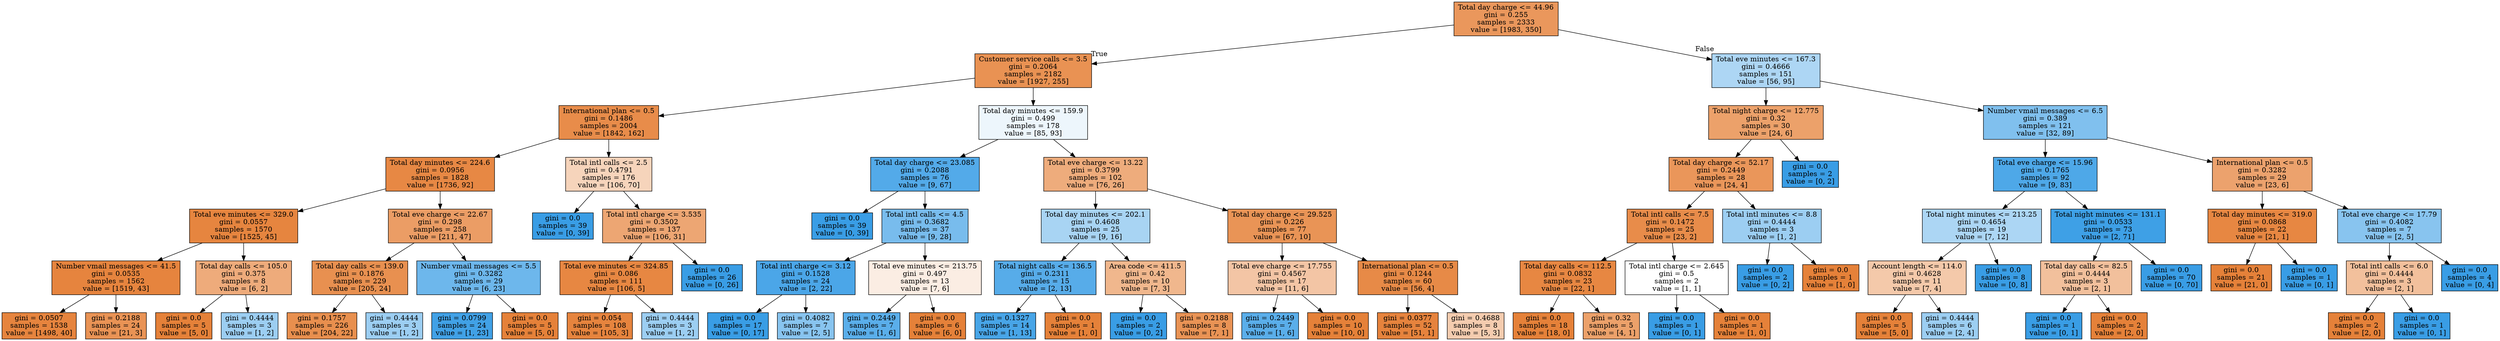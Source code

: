 digraph Tree {
node [shape=box, style="filled", color="black"] ;
0 [label="Total day charge <= 44.96\ngini = 0.255\nsamples = 2333\nvalue = [1983, 350]", fillcolor="#e58139d2"] ;
1 [label="Customer service calls <= 3.5\ngini = 0.2064\nsamples = 2182\nvalue = [1927, 255]", fillcolor="#e58139dd"] ;
0 -> 1 [labeldistance=2.5, labelangle=45, headlabel="True"] ;
2 [label="International plan <= 0.5\ngini = 0.1486\nsamples = 2004\nvalue = [1842, 162]", fillcolor="#e58139e9"] ;
1 -> 2 ;
3 [label="Total day minutes <= 224.6\ngini = 0.0956\nsamples = 1828\nvalue = [1736, 92]", fillcolor="#e58139f1"] ;
2 -> 3 ;
4 [label="Total eve minutes <= 329.0\ngini = 0.0557\nsamples = 1570\nvalue = [1525, 45]", fillcolor="#e58139f7"] ;
3 -> 4 ;
5 [label="Number vmail messages <= 41.5\ngini = 0.0535\nsamples = 1562\nvalue = [1519, 43]", fillcolor="#e58139f8"] ;
4 -> 5 ;
6 [label="gini = 0.0507\nsamples = 1538\nvalue = [1498, 40]", fillcolor="#e58139f8"] ;
5 -> 6 ;
7 [label="gini = 0.2188\nsamples = 24\nvalue = [21, 3]", fillcolor="#e58139db"] ;
5 -> 7 ;
8 [label="Total day calls <= 105.0\ngini = 0.375\nsamples = 8\nvalue = [6, 2]", fillcolor="#e58139aa"] ;
4 -> 8 ;
9 [label="gini = 0.0\nsamples = 5\nvalue = [5, 0]", fillcolor="#e58139ff"] ;
8 -> 9 ;
10 [label="gini = 0.4444\nsamples = 3\nvalue = [1, 2]", fillcolor="#399de57f"] ;
8 -> 10 ;
11 [label="Total eve charge <= 22.67\ngini = 0.298\nsamples = 258\nvalue = [211, 47]", fillcolor="#e58139c6"] ;
3 -> 11 ;
12 [label="Total day calls <= 139.0\ngini = 0.1876\nsamples = 229\nvalue = [205, 24]", fillcolor="#e58139e1"] ;
11 -> 12 ;
13 [label="gini = 0.1757\nsamples = 226\nvalue = [204, 22]", fillcolor="#e58139e3"] ;
12 -> 13 ;
14 [label="gini = 0.4444\nsamples = 3\nvalue = [1, 2]", fillcolor="#399de57f"] ;
12 -> 14 ;
15 [label="Number vmail messages <= 5.5\ngini = 0.3282\nsamples = 29\nvalue = [6, 23]", fillcolor="#399de5bc"] ;
11 -> 15 ;
16 [label="gini = 0.0799\nsamples = 24\nvalue = [1, 23]", fillcolor="#399de5f4"] ;
15 -> 16 ;
17 [label="gini = 0.0\nsamples = 5\nvalue = [5, 0]", fillcolor="#e58139ff"] ;
15 -> 17 ;
18 [label="Total intl calls <= 2.5\ngini = 0.4791\nsamples = 176\nvalue = [106, 70]", fillcolor="#e5813957"] ;
2 -> 18 ;
19 [label="gini = 0.0\nsamples = 39\nvalue = [0, 39]", fillcolor="#399de5ff"] ;
18 -> 19 ;
20 [label="Total intl charge <= 3.535\ngini = 0.3502\nsamples = 137\nvalue = [106, 31]", fillcolor="#e58139b4"] ;
18 -> 20 ;
21 [label="Total eve minutes <= 324.85\ngini = 0.086\nsamples = 111\nvalue = [106, 5]", fillcolor="#e58139f3"] ;
20 -> 21 ;
22 [label="gini = 0.054\nsamples = 108\nvalue = [105, 3]", fillcolor="#e58139f8"] ;
21 -> 22 ;
23 [label="gini = 0.4444\nsamples = 3\nvalue = [1, 2]", fillcolor="#399de57f"] ;
21 -> 23 ;
24 [label="gini = 0.0\nsamples = 26\nvalue = [0, 26]", fillcolor="#399de5ff"] ;
20 -> 24 ;
25 [label="Total day minutes <= 159.9\ngini = 0.499\nsamples = 178\nvalue = [85, 93]", fillcolor="#399de516"] ;
1 -> 25 ;
26 [label="Total day charge <= 23.085\ngini = 0.2088\nsamples = 76\nvalue = [9, 67]", fillcolor="#399de5dd"] ;
25 -> 26 ;
27 [label="gini = 0.0\nsamples = 39\nvalue = [0, 39]", fillcolor="#399de5ff"] ;
26 -> 27 ;
28 [label="Total intl calls <= 4.5\ngini = 0.3682\nsamples = 37\nvalue = [9, 28]", fillcolor="#399de5ad"] ;
26 -> 28 ;
29 [label="Total intl charge <= 3.12\ngini = 0.1528\nsamples = 24\nvalue = [2, 22]", fillcolor="#399de5e8"] ;
28 -> 29 ;
30 [label="gini = 0.0\nsamples = 17\nvalue = [0, 17]", fillcolor="#399de5ff"] ;
29 -> 30 ;
31 [label="gini = 0.4082\nsamples = 7\nvalue = [2, 5]", fillcolor="#399de599"] ;
29 -> 31 ;
32 [label="Total eve minutes <= 213.75\ngini = 0.497\nsamples = 13\nvalue = [7, 6]", fillcolor="#e5813924"] ;
28 -> 32 ;
33 [label="gini = 0.2449\nsamples = 7\nvalue = [1, 6]", fillcolor="#399de5d4"] ;
32 -> 33 ;
34 [label="gini = 0.0\nsamples = 6\nvalue = [6, 0]", fillcolor="#e58139ff"] ;
32 -> 34 ;
35 [label="Total eve charge <= 13.22\ngini = 0.3799\nsamples = 102\nvalue = [76, 26]", fillcolor="#e58139a8"] ;
25 -> 35 ;
36 [label="Total day minutes <= 202.1\ngini = 0.4608\nsamples = 25\nvalue = [9, 16]", fillcolor="#399de570"] ;
35 -> 36 ;
37 [label="Total night calls <= 136.5\ngini = 0.2311\nsamples = 15\nvalue = [2, 13]", fillcolor="#399de5d8"] ;
36 -> 37 ;
38 [label="gini = 0.1327\nsamples = 14\nvalue = [1, 13]", fillcolor="#399de5eb"] ;
37 -> 38 ;
39 [label="gini = 0.0\nsamples = 1\nvalue = [1, 0]", fillcolor="#e58139ff"] ;
37 -> 39 ;
40 [label="Area code <= 411.5\ngini = 0.42\nsamples = 10\nvalue = [7, 3]", fillcolor="#e5813992"] ;
36 -> 40 ;
41 [label="gini = 0.0\nsamples = 2\nvalue = [0, 2]", fillcolor="#399de5ff"] ;
40 -> 41 ;
42 [label="gini = 0.2188\nsamples = 8\nvalue = [7, 1]", fillcolor="#e58139db"] ;
40 -> 42 ;
43 [label="Total day charge <= 29.525\ngini = 0.226\nsamples = 77\nvalue = [67, 10]", fillcolor="#e58139d9"] ;
35 -> 43 ;
44 [label="Total eve charge <= 17.755\ngini = 0.4567\nsamples = 17\nvalue = [11, 6]", fillcolor="#e5813974"] ;
43 -> 44 ;
45 [label="gini = 0.2449\nsamples = 7\nvalue = [1, 6]", fillcolor="#399de5d4"] ;
44 -> 45 ;
46 [label="gini = 0.0\nsamples = 10\nvalue = [10, 0]", fillcolor="#e58139ff"] ;
44 -> 46 ;
47 [label="International plan <= 0.5\ngini = 0.1244\nsamples = 60\nvalue = [56, 4]", fillcolor="#e58139ed"] ;
43 -> 47 ;
48 [label="gini = 0.0377\nsamples = 52\nvalue = [51, 1]", fillcolor="#e58139fa"] ;
47 -> 48 ;
49 [label="gini = 0.4688\nsamples = 8\nvalue = [5, 3]", fillcolor="#e5813966"] ;
47 -> 49 ;
50 [label="Total eve minutes <= 167.3\ngini = 0.4666\nsamples = 151\nvalue = [56, 95]", fillcolor="#399de569"] ;
0 -> 50 [labeldistance=2.5, labelangle=-45, headlabel="False"] ;
51 [label="Total night charge <= 12.775\ngini = 0.32\nsamples = 30\nvalue = [24, 6]", fillcolor="#e58139bf"] ;
50 -> 51 ;
52 [label="Total day charge <= 52.17\ngini = 0.2449\nsamples = 28\nvalue = [24, 4]", fillcolor="#e58139d4"] ;
51 -> 52 ;
53 [label="Total intl calls <= 7.5\ngini = 0.1472\nsamples = 25\nvalue = [23, 2]", fillcolor="#e58139e9"] ;
52 -> 53 ;
54 [label="Total day calls <= 112.5\ngini = 0.0832\nsamples = 23\nvalue = [22, 1]", fillcolor="#e58139f3"] ;
53 -> 54 ;
55 [label="gini = 0.0\nsamples = 18\nvalue = [18, 0]", fillcolor="#e58139ff"] ;
54 -> 55 ;
56 [label="gini = 0.32\nsamples = 5\nvalue = [4, 1]", fillcolor="#e58139bf"] ;
54 -> 56 ;
57 [label="Total intl charge <= 2.645\ngini = 0.5\nsamples = 2\nvalue = [1, 1]", fillcolor="#e5813900"] ;
53 -> 57 ;
58 [label="gini = 0.0\nsamples = 1\nvalue = [0, 1]", fillcolor="#399de5ff"] ;
57 -> 58 ;
59 [label="gini = 0.0\nsamples = 1\nvalue = [1, 0]", fillcolor="#e58139ff"] ;
57 -> 59 ;
60 [label="Total intl minutes <= 8.8\ngini = 0.4444\nsamples = 3\nvalue = [1, 2]", fillcolor="#399de57f"] ;
52 -> 60 ;
61 [label="gini = 0.0\nsamples = 2\nvalue = [0, 2]", fillcolor="#399de5ff"] ;
60 -> 61 ;
62 [label="gini = 0.0\nsamples = 1\nvalue = [1, 0]", fillcolor="#e58139ff"] ;
60 -> 62 ;
63 [label="gini = 0.0\nsamples = 2\nvalue = [0, 2]", fillcolor="#399de5ff"] ;
51 -> 63 ;
64 [label="Number vmail messages <= 6.5\ngini = 0.389\nsamples = 121\nvalue = [32, 89]", fillcolor="#399de5a3"] ;
50 -> 64 ;
65 [label="Total eve charge <= 15.96\ngini = 0.1765\nsamples = 92\nvalue = [9, 83]", fillcolor="#399de5e3"] ;
64 -> 65 ;
66 [label="Total night minutes <= 213.25\ngini = 0.4654\nsamples = 19\nvalue = [7, 12]", fillcolor="#399de56a"] ;
65 -> 66 ;
67 [label="Account length <= 114.0\ngini = 0.4628\nsamples = 11\nvalue = [7, 4]", fillcolor="#e581396d"] ;
66 -> 67 ;
68 [label="gini = 0.0\nsamples = 5\nvalue = [5, 0]", fillcolor="#e58139ff"] ;
67 -> 68 ;
69 [label="gini = 0.4444\nsamples = 6\nvalue = [2, 4]", fillcolor="#399de57f"] ;
67 -> 69 ;
70 [label="gini = 0.0\nsamples = 8\nvalue = [0, 8]", fillcolor="#399de5ff"] ;
66 -> 70 ;
71 [label="Total night minutes <= 131.1\ngini = 0.0533\nsamples = 73\nvalue = [2, 71]", fillcolor="#399de5f8"] ;
65 -> 71 ;
72 [label="Total day calls <= 82.5\ngini = 0.4444\nsamples = 3\nvalue = [2, 1]", fillcolor="#e581397f"] ;
71 -> 72 ;
73 [label="gini = 0.0\nsamples = 1\nvalue = [0, 1]", fillcolor="#399de5ff"] ;
72 -> 73 ;
74 [label="gini = 0.0\nsamples = 2\nvalue = [2, 0]", fillcolor="#e58139ff"] ;
72 -> 74 ;
75 [label="gini = 0.0\nsamples = 70\nvalue = [0, 70]", fillcolor="#399de5ff"] ;
71 -> 75 ;
76 [label="International plan <= 0.5\ngini = 0.3282\nsamples = 29\nvalue = [23, 6]", fillcolor="#e58139bc"] ;
64 -> 76 ;
77 [label="Total day minutes <= 319.0\ngini = 0.0868\nsamples = 22\nvalue = [21, 1]", fillcolor="#e58139f3"] ;
76 -> 77 ;
78 [label="gini = 0.0\nsamples = 21\nvalue = [21, 0]", fillcolor="#e58139ff"] ;
77 -> 78 ;
79 [label="gini = 0.0\nsamples = 1\nvalue = [0, 1]", fillcolor="#399de5ff"] ;
77 -> 79 ;
80 [label="Total eve charge <= 17.79\ngini = 0.4082\nsamples = 7\nvalue = [2, 5]", fillcolor="#399de599"] ;
76 -> 80 ;
81 [label="Total intl calls <= 6.0\ngini = 0.4444\nsamples = 3\nvalue = [2, 1]", fillcolor="#e581397f"] ;
80 -> 81 ;
82 [label="gini = 0.0\nsamples = 2\nvalue = [2, 0]", fillcolor="#e58139ff"] ;
81 -> 82 ;
83 [label="gini = 0.0\nsamples = 1\nvalue = [0, 1]", fillcolor="#399de5ff"] ;
81 -> 83 ;
84 [label="gini = 0.0\nsamples = 4\nvalue = [0, 4]", fillcolor="#399de5ff"] ;
80 -> 84 ;
}